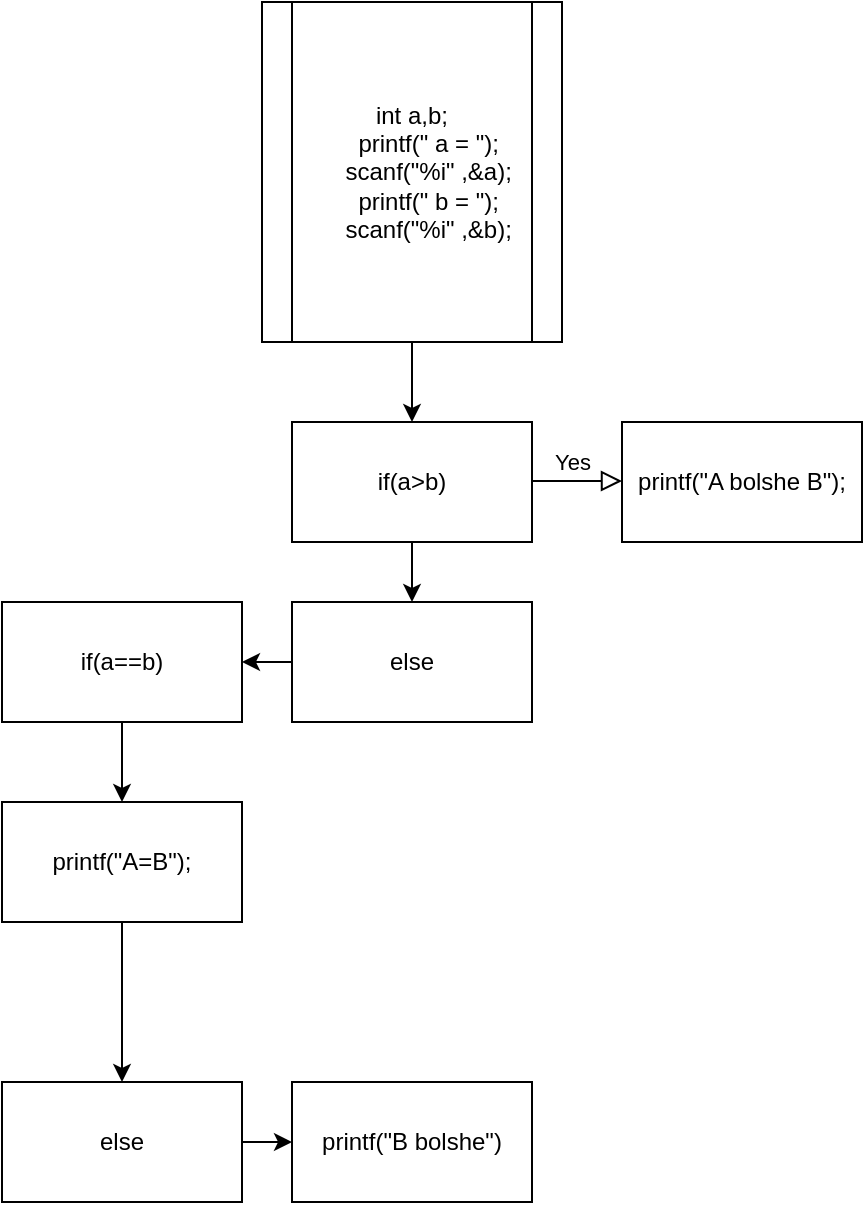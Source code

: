 <mxfile version="20.8.20" type="github">
  <diagram id="C5RBs43oDa-KdzZeNtuy" name="Page-1">
    <mxGraphModel dx="1050" dy="541" grid="1" gridSize="10" guides="1" tooltips="1" connect="1" arrows="1" fold="1" page="1" pageScale="1" pageWidth="827" pageHeight="1169" math="0" shadow="0">
      <root>
        <mxCell id="WIyWlLk6GJQsqaUBKTNV-0" />
        <mxCell id="WIyWlLk6GJQsqaUBKTNV-1" parent="WIyWlLk6GJQsqaUBKTNV-0" />
        <mxCell id="WIyWlLk6GJQsqaUBKTNV-2" value="" style="rounded=0;html=1;jettySize=auto;orthogonalLoop=1;fontSize=11;endArrow=block;endFill=0;endSize=8;strokeWidth=1;shadow=0;labelBackgroundColor=none;edgeStyle=orthogonalEdgeStyle;" parent="WIyWlLk6GJQsqaUBKTNV-1" edge="1">
          <mxGeometry relative="1" as="geometry">
            <mxPoint x="220" y="120" as="sourcePoint" />
            <mxPoint x="220" y="170" as="targetPoint" />
          </mxGeometry>
        </mxCell>
        <mxCell id="WIyWlLk6GJQsqaUBKTNV-9" value="Yes" style="edgeStyle=orthogonalEdgeStyle;rounded=0;html=1;jettySize=auto;orthogonalLoop=1;fontSize=11;endArrow=block;endFill=0;endSize=8;strokeWidth=1;shadow=0;labelBackgroundColor=none;" parent="WIyWlLk6GJQsqaUBKTNV-1" edge="1">
          <mxGeometry y="10" relative="1" as="geometry">
            <mxPoint as="offset" />
            <mxPoint x="290" y="239.5" as="sourcePoint" />
            <mxPoint x="340" y="239.5" as="targetPoint" />
          </mxGeometry>
        </mxCell>
        <mxCell id="-5LqcuvPiOOM7vOE64zA-10" value="" style="edgeStyle=orthogonalEdgeStyle;rounded=0;orthogonalLoop=1;jettySize=auto;html=1;" edge="1" parent="WIyWlLk6GJQsqaUBKTNV-1" source="-5LqcuvPiOOM7vOE64zA-0" target="-5LqcuvPiOOM7vOE64zA-1">
          <mxGeometry relative="1" as="geometry" />
        </mxCell>
        <mxCell id="-5LqcuvPiOOM7vOE64zA-0" value="&lt;div&gt;int a,b;&lt;/div&gt;&lt;div&gt;&amp;nbsp; &amp;nbsp; &amp;nbsp;printf(&quot; a = &quot;);&lt;/div&gt;&lt;div&gt;&amp;nbsp; &amp;nbsp; &amp;nbsp;scanf(&quot;%i&quot; ,&amp;amp;a);&lt;/div&gt;&lt;div&gt;&amp;nbsp; &amp;nbsp; &amp;nbsp;printf(&quot; b = &quot;);&lt;/div&gt;&lt;div&gt;&amp;nbsp; &amp;nbsp; &amp;nbsp;scanf(&quot;%i&quot; ,&amp;amp;b);&lt;/div&gt;" style="shape=process;whiteSpace=wrap;html=1;backgroundOutline=1;" vertex="1" parent="WIyWlLk6GJQsqaUBKTNV-1">
          <mxGeometry x="160" width="150" height="170" as="geometry" />
        </mxCell>
        <mxCell id="-5LqcuvPiOOM7vOE64zA-12" value="" style="edgeStyle=orthogonalEdgeStyle;rounded=0;orthogonalLoop=1;jettySize=auto;html=1;" edge="1" parent="WIyWlLk6GJQsqaUBKTNV-1" source="-5LqcuvPiOOM7vOE64zA-1" target="-5LqcuvPiOOM7vOE64zA-11">
          <mxGeometry relative="1" as="geometry" />
        </mxCell>
        <mxCell id="-5LqcuvPiOOM7vOE64zA-1" value="if(a&gt;b)" style="rounded=0;whiteSpace=wrap;html=1;" vertex="1" parent="WIyWlLk6GJQsqaUBKTNV-1">
          <mxGeometry x="175" y="210" width="120" height="60" as="geometry" />
        </mxCell>
        <mxCell id="-5LqcuvPiOOM7vOE64zA-3" value="printf(&quot;A bolshe B&quot;);" style="rounded=0;whiteSpace=wrap;html=1;" vertex="1" parent="WIyWlLk6GJQsqaUBKTNV-1">
          <mxGeometry x="340" y="210" width="120" height="60" as="geometry" />
        </mxCell>
        <mxCell id="-5LqcuvPiOOM7vOE64zA-14" value="" style="edgeStyle=orthogonalEdgeStyle;rounded=0;orthogonalLoop=1;jettySize=auto;html=1;" edge="1" parent="WIyWlLk6GJQsqaUBKTNV-1" source="-5LqcuvPiOOM7vOE64zA-4" target="-5LqcuvPiOOM7vOE64zA-6">
          <mxGeometry relative="1" as="geometry" />
        </mxCell>
        <mxCell id="-5LqcuvPiOOM7vOE64zA-4" value="if(a==b)" style="rounded=0;whiteSpace=wrap;html=1;" vertex="1" parent="WIyWlLk6GJQsqaUBKTNV-1">
          <mxGeometry x="30" y="300" width="120" height="60" as="geometry" />
        </mxCell>
        <mxCell id="-5LqcuvPiOOM7vOE64zA-16" value="" style="edgeStyle=orthogonalEdgeStyle;rounded=0;orthogonalLoop=1;jettySize=auto;html=1;" edge="1" parent="WIyWlLk6GJQsqaUBKTNV-1" source="-5LqcuvPiOOM7vOE64zA-6" target="-5LqcuvPiOOM7vOE64zA-15">
          <mxGeometry relative="1" as="geometry" />
        </mxCell>
        <mxCell id="-5LqcuvPiOOM7vOE64zA-6" value="printf(&quot;A=B&quot;);" style="rounded=0;whiteSpace=wrap;html=1;" vertex="1" parent="WIyWlLk6GJQsqaUBKTNV-1">
          <mxGeometry x="30" y="400" width="120" height="60" as="geometry" />
        </mxCell>
        <mxCell id="-5LqcuvPiOOM7vOE64zA-8" value="printf(&quot;B bolshe&quot;)" style="rounded=0;whiteSpace=wrap;html=1;" vertex="1" parent="WIyWlLk6GJQsqaUBKTNV-1">
          <mxGeometry x="175" y="540" width="120" height="60" as="geometry" />
        </mxCell>
        <mxCell id="-5LqcuvPiOOM7vOE64zA-13" value="" style="edgeStyle=orthogonalEdgeStyle;rounded=0;orthogonalLoop=1;jettySize=auto;html=1;" edge="1" parent="WIyWlLk6GJQsqaUBKTNV-1" source="-5LqcuvPiOOM7vOE64zA-11" target="-5LqcuvPiOOM7vOE64zA-4">
          <mxGeometry relative="1" as="geometry" />
        </mxCell>
        <mxCell id="-5LqcuvPiOOM7vOE64zA-11" value="else" style="rounded=0;whiteSpace=wrap;html=1;" vertex="1" parent="WIyWlLk6GJQsqaUBKTNV-1">
          <mxGeometry x="175" y="300" width="120" height="60" as="geometry" />
        </mxCell>
        <mxCell id="-5LqcuvPiOOM7vOE64zA-17" value="" style="edgeStyle=orthogonalEdgeStyle;rounded=0;orthogonalLoop=1;jettySize=auto;html=1;" edge="1" parent="WIyWlLk6GJQsqaUBKTNV-1" source="-5LqcuvPiOOM7vOE64zA-15" target="-5LqcuvPiOOM7vOE64zA-8">
          <mxGeometry relative="1" as="geometry" />
        </mxCell>
        <mxCell id="-5LqcuvPiOOM7vOE64zA-15" value="else" style="rounded=0;whiteSpace=wrap;html=1;" vertex="1" parent="WIyWlLk6GJQsqaUBKTNV-1">
          <mxGeometry x="30" y="540" width="120" height="60" as="geometry" />
        </mxCell>
      </root>
    </mxGraphModel>
  </diagram>
</mxfile>
